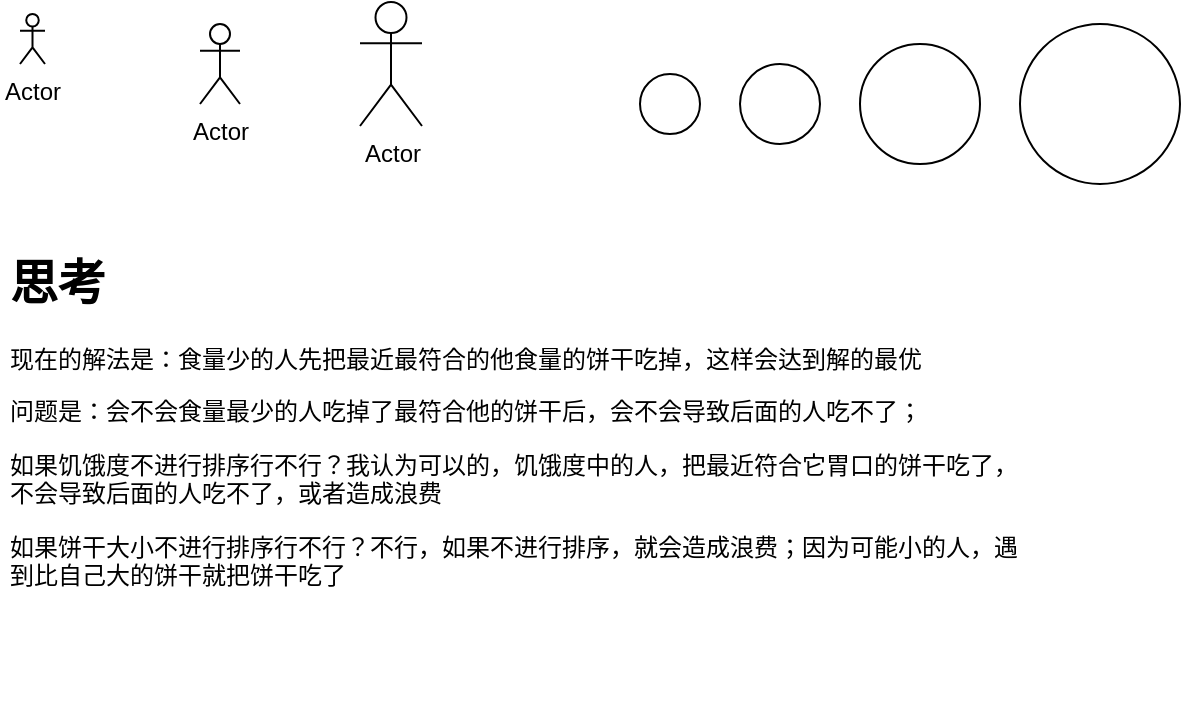 <mxfile version="14.6.13" type="device"><diagram id="auYmql5zatSqHfCYDCmi" name="第 1 页"><mxGraphModel dx="946" dy="680" grid="1" gridSize="10" guides="1" tooltips="1" connect="1" arrows="1" fold="1" page="1" pageScale="1" pageWidth="827" pageHeight="1169" math="0" shadow="0"><root><mxCell id="0"/><mxCell id="1" parent="0"/><mxCell id="zVOtC_KrEWmy57NYTQkJ-1" value="" style="ellipse;whiteSpace=wrap;html=1;aspect=fixed;" vertex="1" parent="1"><mxGeometry x="440" y="130" width="40" height="40" as="geometry"/></mxCell><mxCell id="zVOtC_KrEWmy57NYTQkJ-2" value="" style="ellipse;whiteSpace=wrap;html=1;aspect=fixed;" vertex="1" parent="1"><mxGeometry x="500" y="120" width="60" height="60" as="geometry"/></mxCell><mxCell id="zVOtC_KrEWmy57NYTQkJ-3" value="" style="ellipse;whiteSpace=wrap;html=1;aspect=fixed;" vertex="1" parent="1"><mxGeometry x="580" y="110" width="80" height="80" as="geometry"/></mxCell><mxCell id="zVOtC_KrEWmy57NYTQkJ-4" value="" style="ellipse;whiteSpace=wrap;html=1;aspect=fixed;" vertex="1" parent="1"><mxGeometry x="390" y="135" width="30" height="30" as="geometry"/></mxCell><mxCell id="zVOtC_KrEWmy57NYTQkJ-5" value="Actor" style="shape=umlActor;verticalLabelPosition=bottom;verticalAlign=top;html=1;outlineConnect=0;" vertex="1" parent="1"><mxGeometry x="80" y="105" width="12.5" height="25" as="geometry"/></mxCell><mxCell id="zVOtC_KrEWmy57NYTQkJ-6" value="Actor" style="shape=umlActor;verticalLabelPosition=bottom;verticalAlign=top;html=1;outlineConnect=0;" vertex="1" parent="1"><mxGeometry x="250" y="99" width="31" height="62" as="geometry"/></mxCell><mxCell id="zVOtC_KrEWmy57NYTQkJ-7" value="Actor" style="shape=umlActor;verticalLabelPosition=bottom;verticalAlign=top;html=1;outlineConnect=0;" vertex="1" parent="1"><mxGeometry x="170" y="110" width="20" height="40" as="geometry"/></mxCell><mxCell id="zVOtC_KrEWmy57NYTQkJ-13" value="&lt;h1&gt;思考&lt;/h1&gt;&lt;p&gt;现在的解法是：食量少的人先把最近最符合的他食量的饼干吃掉，这样会达到解的最优&lt;/p&gt;&lt;p&gt;问题是：会不会食量最少的人吃掉了最符合他的饼干后，会不会导致后面的人吃不了；&lt;/p&gt;&lt;p&gt;如果饥饿度不进行排序行不行？我认为可以的，饥饿度中的人，把最近符合它胃口的饼干吃了，不会导致后面的人吃不了，或者造成浪费&lt;/p&gt;&lt;p&gt;如果饼干大小不进行排序行不行？不行，如果不进行排序，就会造成浪费；因为可能小的人，遇到比自己大的饼干就把饼干吃了&lt;/p&gt;" style="text;html=1;strokeColor=none;fillColor=none;spacing=5;spacingTop=-20;whiteSpace=wrap;overflow=hidden;rounded=0;" vertex="1" parent="1"><mxGeometry x="70" y="220" width="520" height="230" as="geometry"/></mxCell></root></mxGraphModel></diagram></mxfile>